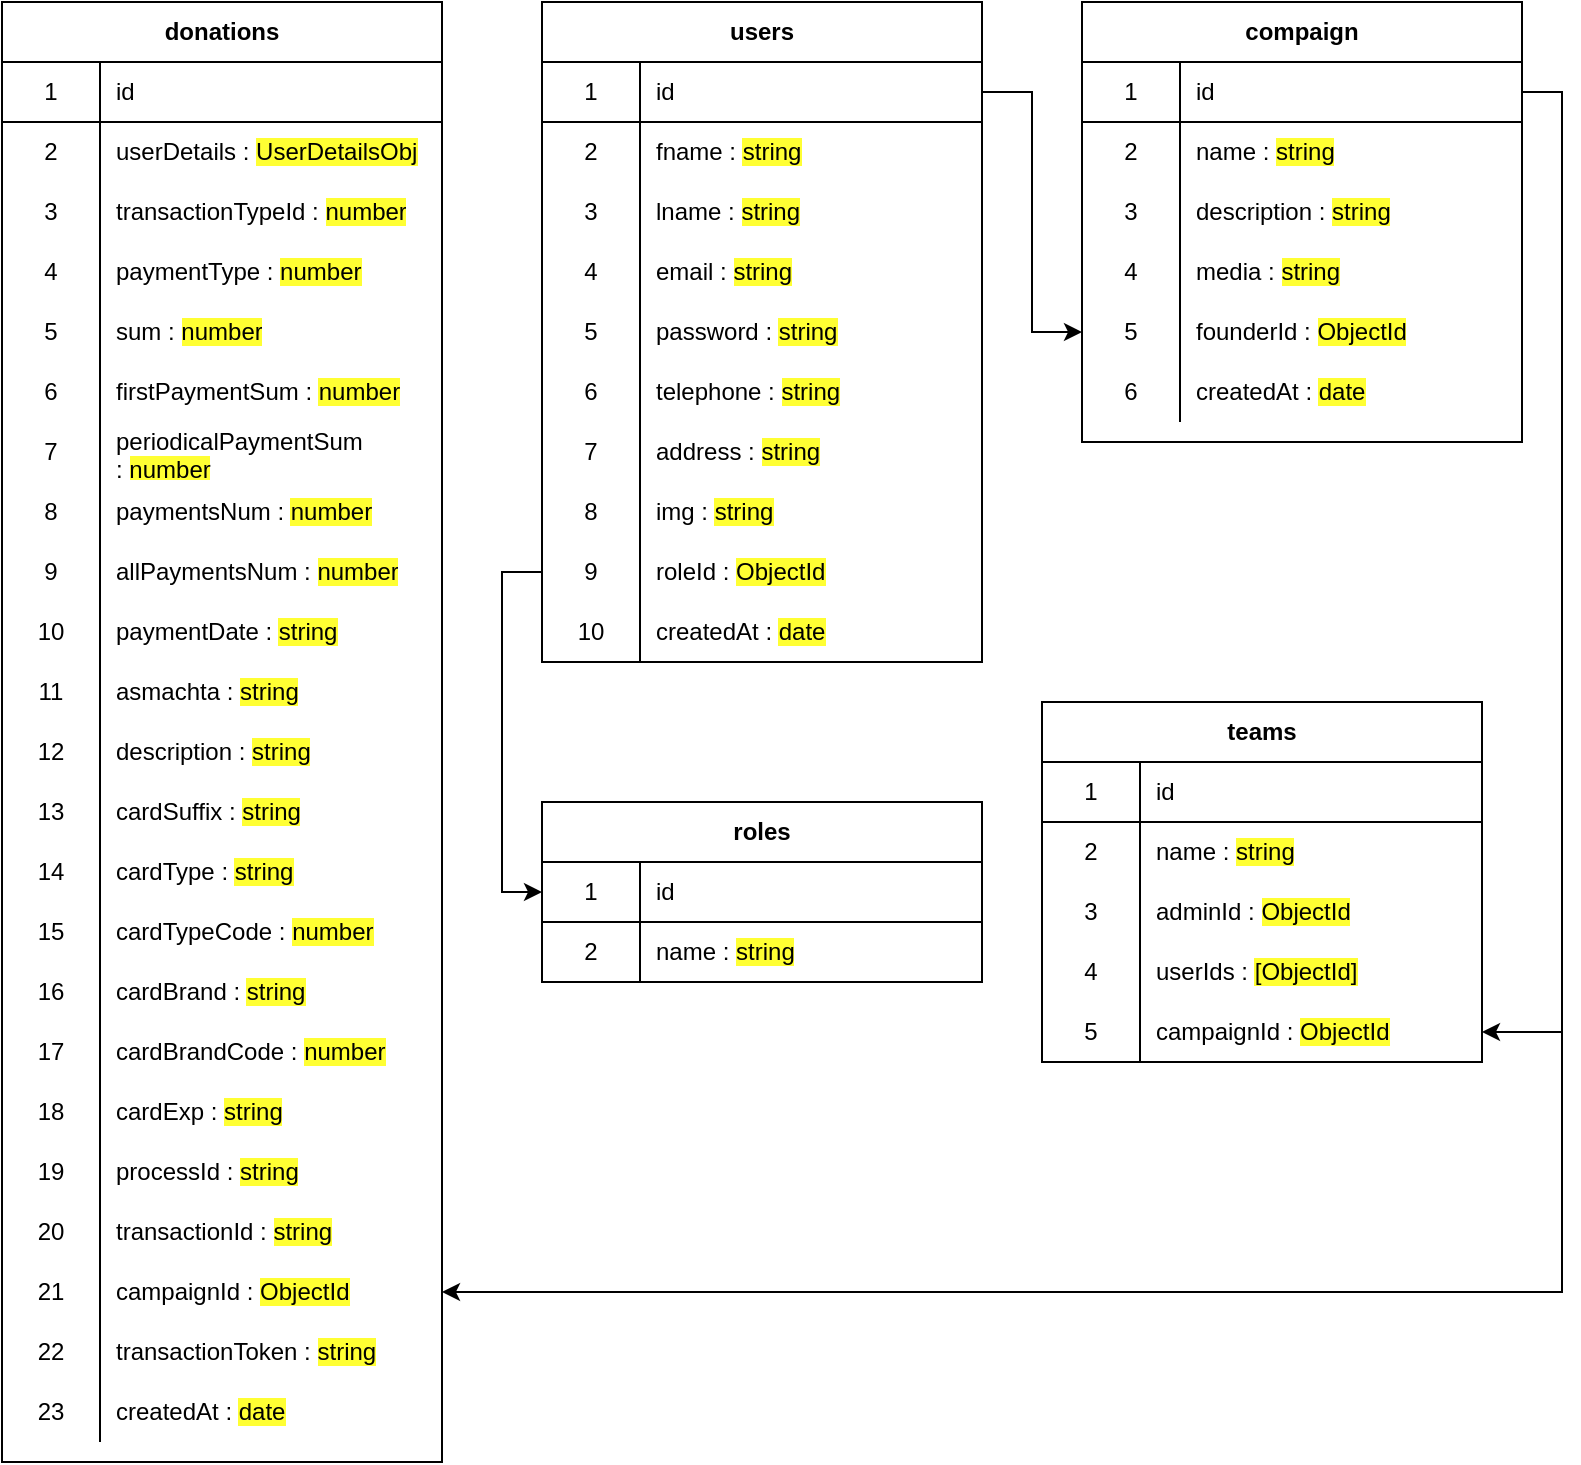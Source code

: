<mxfile version="14.7.6" type="device"><diagram id="QL_nmweHbxDmnlkFuBqL" name="Page-1"><mxGraphModel dx="782" dy="468" grid="1" gridSize="10" guides="0" tooltips="1" connect="1" arrows="1" fold="1" page="1" pageScale="1" pageWidth="827" pageHeight="1169" math="0" shadow="0"><root><mxCell id="0"/><mxCell id="1" parent="0"/><mxCell id="KNyloDW_3vTP0kDkvZvS-2" value="users" style="shape=table;html=1;whiteSpace=wrap;startSize=30;container=1;collapsible=0;childLayout=tableLayout;fixedRows=1;rowLines=0;fontStyle=1;align=center;" parent="1" vertex="1"><mxGeometry x="300" y="20" width="220" height="330" as="geometry"/></mxCell><mxCell id="KNyloDW_3vTP0kDkvZvS-3" value="" style="shape=partialRectangle;html=1;whiteSpace=wrap;collapsible=0;dropTarget=0;pointerEvents=0;fillColor=none;top=0;left=0;bottom=1;right=0;points=[[0,0.5],[1,0.5]];portConstraint=eastwest;" parent="KNyloDW_3vTP0kDkvZvS-2" vertex="1"><mxGeometry y="30" width="220" height="30" as="geometry"/></mxCell><mxCell id="KNyloDW_3vTP0kDkvZvS-4" value="1" style="shape=partialRectangle;html=1;whiteSpace=wrap;connectable=0;fillColor=none;top=0;left=0;bottom=0;right=0;overflow=hidden;" parent="KNyloDW_3vTP0kDkvZvS-3" vertex="1"><mxGeometry width="49" height="30" as="geometry"/></mxCell><mxCell id="KNyloDW_3vTP0kDkvZvS-5" value="id" style="shape=partialRectangle;html=1;whiteSpace=wrap;connectable=0;fillColor=none;top=0;left=0;bottom=0;right=0;align=left;spacingLeft=6;overflow=hidden;" parent="KNyloDW_3vTP0kDkvZvS-3" vertex="1"><mxGeometry x="49" width="171" height="30" as="geometry"/></mxCell><mxCell id="KNyloDW_3vTP0kDkvZvS-6" value="" style="shape=partialRectangle;html=1;whiteSpace=wrap;collapsible=0;dropTarget=0;pointerEvents=0;fillColor=none;top=0;left=0;bottom=0;right=0;points=[[0,0.5],[1,0.5]];portConstraint=eastwest;" parent="KNyloDW_3vTP0kDkvZvS-2" vertex="1"><mxGeometry y="60" width="220" height="30" as="geometry"/></mxCell><mxCell id="KNyloDW_3vTP0kDkvZvS-7" value="2" style="shape=partialRectangle;html=1;whiteSpace=wrap;connectable=0;fillColor=none;top=0;left=0;bottom=0;right=0;overflow=hidden;" parent="KNyloDW_3vTP0kDkvZvS-6" vertex="1"><mxGeometry width="49" height="30" as="geometry"/></mxCell><mxCell id="KNyloDW_3vTP0kDkvZvS-8" value="fname : &lt;span style=&quot;background-color: rgb(255 , 255 , 51)&quot;&gt;string&lt;/span&gt;" style="shape=partialRectangle;html=1;whiteSpace=wrap;connectable=0;fillColor=none;top=0;left=0;bottom=0;right=0;align=left;spacingLeft=6;overflow=hidden;" parent="KNyloDW_3vTP0kDkvZvS-6" vertex="1"><mxGeometry x="49" width="171" height="30" as="geometry"/></mxCell><mxCell id="KNyloDW_3vTP0kDkvZvS-9" value="" style="shape=partialRectangle;html=1;whiteSpace=wrap;collapsible=0;dropTarget=0;pointerEvents=0;fillColor=none;top=0;left=0;bottom=0;right=0;points=[[0,0.5],[1,0.5]];portConstraint=eastwest;" parent="KNyloDW_3vTP0kDkvZvS-2" vertex="1"><mxGeometry y="90" width="220" height="30" as="geometry"/></mxCell><mxCell id="KNyloDW_3vTP0kDkvZvS-10" value="3" style="shape=partialRectangle;html=1;whiteSpace=wrap;connectable=0;fillColor=none;top=0;left=0;bottom=0;right=0;overflow=hidden;" parent="KNyloDW_3vTP0kDkvZvS-9" vertex="1"><mxGeometry width="49" height="30" as="geometry"/></mxCell><mxCell id="KNyloDW_3vTP0kDkvZvS-11" value="lname :&amp;nbsp;&lt;span style=&quot;background-color: rgb(255 , 255 , 51)&quot;&gt;string&lt;/span&gt;" style="shape=partialRectangle;html=1;whiteSpace=wrap;connectable=0;fillColor=none;top=0;left=0;bottom=0;right=0;align=left;spacingLeft=6;overflow=hidden;" parent="KNyloDW_3vTP0kDkvZvS-9" vertex="1"><mxGeometry x="49" width="171" height="30" as="geometry"/></mxCell><mxCell id="KNyloDW_3vTP0kDkvZvS-13" style="shape=partialRectangle;html=1;whiteSpace=wrap;collapsible=0;dropTarget=0;pointerEvents=0;fillColor=none;top=0;left=0;bottom=0;right=0;points=[[0,0.5],[1,0.5]];portConstraint=eastwest;" parent="KNyloDW_3vTP0kDkvZvS-2" vertex="1"><mxGeometry y="120" width="220" height="30" as="geometry"/></mxCell><mxCell id="KNyloDW_3vTP0kDkvZvS-14" value="4" style="shape=partialRectangle;html=1;whiteSpace=wrap;connectable=0;fillColor=none;top=0;left=0;bottom=0;right=0;overflow=hidden;" parent="KNyloDW_3vTP0kDkvZvS-13" vertex="1"><mxGeometry width="49" height="30" as="geometry"/></mxCell><mxCell id="KNyloDW_3vTP0kDkvZvS-15" value="email :&amp;nbsp;&lt;span style=&quot;background-color: rgb(255 , 255 , 51)&quot;&gt;string&lt;/span&gt;" style="shape=partialRectangle;html=1;whiteSpace=wrap;connectable=0;fillColor=none;top=0;left=0;bottom=0;right=0;align=left;spacingLeft=6;overflow=hidden;" parent="KNyloDW_3vTP0kDkvZvS-13" vertex="1"><mxGeometry x="49" width="171" height="30" as="geometry"/></mxCell><mxCell id="KNyloDW_3vTP0kDkvZvS-16" style="shape=partialRectangle;html=1;whiteSpace=wrap;collapsible=0;dropTarget=0;pointerEvents=0;fillColor=none;top=0;left=0;bottom=0;right=0;points=[[0,0.5],[1,0.5]];portConstraint=eastwest;" parent="KNyloDW_3vTP0kDkvZvS-2" vertex="1"><mxGeometry y="150" width="220" height="30" as="geometry"/></mxCell><mxCell id="KNyloDW_3vTP0kDkvZvS-17" value="5" style="shape=partialRectangle;html=1;whiteSpace=wrap;connectable=0;fillColor=none;top=0;left=0;bottom=0;right=0;overflow=hidden;" parent="KNyloDW_3vTP0kDkvZvS-16" vertex="1"><mxGeometry width="49" height="30" as="geometry"/></mxCell><mxCell id="KNyloDW_3vTP0kDkvZvS-18" value="password :&amp;nbsp;&lt;span style=&quot;background-color: rgb(255 , 255 , 51)&quot;&gt;string&lt;/span&gt;" style="shape=partialRectangle;html=1;whiteSpace=wrap;connectable=0;fillColor=none;top=0;left=0;bottom=0;right=0;align=left;spacingLeft=6;overflow=hidden;" parent="KNyloDW_3vTP0kDkvZvS-16" vertex="1"><mxGeometry x="49" width="171" height="30" as="geometry"/></mxCell><mxCell id="KNyloDW_3vTP0kDkvZvS-19" style="shape=partialRectangle;html=1;whiteSpace=wrap;collapsible=0;dropTarget=0;pointerEvents=0;fillColor=none;top=0;left=0;bottom=0;right=0;points=[[0,0.5],[1,0.5]];portConstraint=eastwest;" parent="KNyloDW_3vTP0kDkvZvS-2" vertex="1"><mxGeometry y="180" width="220" height="30" as="geometry"/></mxCell><mxCell id="KNyloDW_3vTP0kDkvZvS-20" value="6" style="shape=partialRectangle;html=1;whiteSpace=wrap;connectable=0;fillColor=none;top=0;left=0;bottom=0;right=0;overflow=hidden;" parent="KNyloDW_3vTP0kDkvZvS-19" vertex="1"><mxGeometry width="49" height="30" as="geometry"/></mxCell><mxCell id="KNyloDW_3vTP0kDkvZvS-21" value="telephone :&amp;nbsp;&lt;span style=&quot;background-color: rgb(255 , 255 , 51)&quot;&gt;string&lt;/span&gt;" style="shape=partialRectangle;html=1;whiteSpace=wrap;connectable=0;fillColor=none;top=0;left=0;bottom=0;right=0;align=left;spacingLeft=6;overflow=hidden;" parent="KNyloDW_3vTP0kDkvZvS-19" vertex="1"><mxGeometry x="49" width="171" height="30" as="geometry"/></mxCell><mxCell id="KNyloDW_3vTP0kDkvZvS-22" style="shape=partialRectangle;html=1;whiteSpace=wrap;collapsible=0;dropTarget=0;pointerEvents=0;fillColor=none;top=0;left=0;bottom=0;right=0;points=[[0,0.5],[1,0.5]];portConstraint=eastwest;" parent="KNyloDW_3vTP0kDkvZvS-2" vertex="1"><mxGeometry y="210" width="220" height="30" as="geometry"/></mxCell><mxCell id="KNyloDW_3vTP0kDkvZvS-23" value="7" style="shape=partialRectangle;html=1;whiteSpace=wrap;connectable=0;fillColor=none;top=0;left=0;bottom=0;right=0;overflow=hidden;" parent="KNyloDW_3vTP0kDkvZvS-22" vertex="1"><mxGeometry width="49" height="30" as="geometry"/></mxCell><mxCell id="KNyloDW_3vTP0kDkvZvS-24" value="address :&amp;nbsp;&lt;span style=&quot;background-color: rgb(255 , 255 , 51)&quot;&gt;string&lt;/span&gt;" style="shape=partialRectangle;html=1;whiteSpace=wrap;connectable=0;fillColor=none;top=0;left=0;bottom=0;right=0;align=left;spacingLeft=6;overflow=hidden;" parent="KNyloDW_3vTP0kDkvZvS-22" vertex="1"><mxGeometry x="49" width="171" height="30" as="geometry"/></mxCell><mxCell id="KNyloDW_3vTP0kDkvZvS-25" style="shape=partialRectangle;html=1;whiteSpace=wrap;collapsible=0;dropTarget=0;pointerEvents=0;fillColor=none;top=0;left=0;bottom=0;right=0;points=[[0,0.5],[1,0.5]];portConstraint=eastwest;" parent="KNyloDW_3vTP0kDkvZvS-2" vertex="1"><mxGeometry y="240" width="220" height="30" as="geometry"/></mxCell><mxCell id="KNyloDW_3vTP0kDkvZvS-26" value="8" style="shape=partialRectangle;html=1;whiteSpace=wrap;connectable=0;fillColor=none;top=0;left=0;bottom=0;right=0;overflow=hidden;" parent="KNyloDW_3vTP0kDkvZvS-25" vertex="1"><mxGeometry width="49" height="30" as="geometry"/></mxCell><mxCell id="KNyloDW_3vTP0kDkvZvS-27" value="img :&amp;nbsp;&lt;span style=&quot;background-color: rgb(255 , 255 , 51)&quot;&gt;string&lt;/span&gt;" style="shape=partialRectangle;html=1;whiteSpace=wrap;connectable=0;fillColor=none;top=0;left=0;bottom=0;right=0;align=left;spacingLeft=6;overflow=hidden;" parent="KNyloDW_3vTP0kDkvZvS-25" vertex="1"><mxGeometry x="49" width="171" height="30" as="geometry"/></mxCell><mxCell id="KNyloDW_3vTP0kDkvZvS-28" style="shape=partialRectangle;html=1;whiteSpace=wrap;collapsible=0;dropTarget=0;pointerEvents=0;fillColor=none;top=0;left=0;bottom=0;right=0;points=[[0,0.5],[1,0.5]];portConstraint=eastwest;" parent="KNyloDW_3vTP0kDkvZvS-2" vertex="1"><mxGeometry y="270" width="220" height="30" as="geometry"/></mxCell><mxCell id="KNyloDW_3vTP0kDkvZvS-29" value="9" style="shape=partialRectangle;html=1;whiteSpace=wrap;connectable=0;fillColor=none;top=0;left=0;bottom=0;right=0;overflow=hidden;" parent="KNyloDW_3vTP0kDkvZvS-28" vertex="1"><mxGeometry width="49" height="30" as="geometry"/></mxCell><mxCell id="KNyloDW_3vTP0kDkvZvS-30" value="roleId : &lt;span style=&quot;background-color: rgb(255 , 255 , 51)&quot;&gt;ObjectId&lt;/span&gt;" style="shape=partialRectangle;html=1;whiteSpace=wrap;connectable=0;fillColor=none;top=0;left=0;bottom=0;right=0;align=left;spacingLeft=6;overflow=hidden;" parent="KNyloDW_3vTP0kDkvZvS-28" vertex="1"><mxGeometry x="49" width="171" height="30" as="geometry"/></mxCell><mxCell id="KNyloDW_3vTP0kDkvZvS-59" style="shape=partialRectangle;html=1;whiteSpace=wrap;collapsible=0;dropTarget=0;pointerEvents=0;fillColor=none;top=0;left=0;bottom=0;right=0;points=[[0,0.5],[1,0.5]];portConstraint=eastwest;" parent="KNyloDW_3vTP0kDkvZvS-2" vertex="1"><mxGeometry y="300" width="220" height="30" as="geometry"/></mxCell><mxCell id="KNyloDW_3vTP0kDkvZvS-60" value="10" style="shape=partialRectangle;html=1;whiteSpace=wrap;connectable=0;fillColor=none;top=0;left=0;bottom=0;right=0;overflow=hidden;" parent="KNyloDW_3vTP0kDkvZvS-59" vertex="1"><mxGeometry width="49" height="30" as="geometry"/></mxCell><mxCell id="KNyloDW_3vTP0kDkvZvS-61" value="createdAt : &lt;span style=&quot;background-color: rgb(255 , 255 , 51)&quot;&gt;date&lt;/span&gt;" style="shape=partialRectangle;html=1;whiteSpace=wrap;connectable=0;fillColor=none;top=0;left=0;bottom=0;right=0;align=left;spacingLeft=6;overflow=hidden;" parent="KNyloDW_3vTP0kDkvZvS-59" vertex="1"><mxGeometry x="49" width="171" height="30" as="geometry"/></mxCell><mxCell id="KNyloDW_3vTP0kDkvZvS-31" value="compaign" style="shape=table;html=1;whiteSpace=wrap;startSize=30;container=1;collapsible=0;childLayout=tableLayout;fixedRows=1;rowLines=0;fontStyle=1;align=center;" parent="1" vertex="1"><mxGeometry x="570" y="20" width="220" height="220" as="geometry"/></mxCell><mxCell id="KNyloDW_3vTP0kDkvZvS-32" value="" style="shape=partialRectangle;html=1;whiteSpace=wrap;collapsible=0;dropTarget=0;pointerEvents=0;fillColor=none;top=0;left=0;bottom=1;right=0;points=[[0,0.5],[1,0.5]];portConstraint=eastwest;" parent="KNyloDW_3vTP0kDkvZvS-31" vertex="1"><mxGeometry y="30" width="220" height="30" as="geometry"/></mxCell><mxCell id="KNyloDW_3vTP0kDkvZvS-33" value="1" style="shape=partialRectangle;html=1;whiteSpace=wrap;connectable=0;fillColor=none;top=0;left=0;bottom=0;right=0;overflow=hidden;" parent="KNyloDW_3vTP0kDkvZvS-32" vertex="1"><mxGeometry width="49" height="30" as="geometry"/></mxCell><mxCell id="KNyloDW_3vTP0kDkvZvS-34" value="id" style="shape=partialRectangle;html=1;whiteSpace=wrap;connectable=0;fillColor=none;top=0;left=0;bottom=0;right=0;align=left;spacingLeft=6;overflow=hidden;" parent="KNyloDW_3vTP0kDkvZvS-32" vertex="1"><mxGeometry x="49" width="171" height="30" as="geometry"/></mxCell><mxCell id="KNyloDW_3vTP0kDkvZvS-35" value="" style="shape=partialRectangle;html=1;whiteSpace=wrap;collapsible=0;dropTarget=0;pointerEvents=0;fillColor=none;top=0;left=0;bottom=0;right=0;points=[[0,0.5],[1,0.5]];portConstraint=eastwest;" parent="KNyloDW_3vTP0kDkvZvS-31" vertex="1"><mxGeometry y="60" width="220" height="30" as="geometry"/></mxCell><mxCell id="KNyloDW_3vTP0kDkvZvS-36" value="2" style="shape=partialRectangle;html=1;whiteSpace=wrap;connectable=0;fillColor=none;top=0;left=0;bottom=0;right=0;overflow=hidden;" parent="KNyloDW_3vTP0kDkvZvS-35" vertex="1"><mxGeometry width="49" height="30" as="geometry"/></mxCell><mxCell id="KNyloDW_3vTP0kDkvZvS-37" value="name :&amp;nbsp;&lt;span style=&quot;background-color: rgb(255 , 255 , 51)&quot;&gt;string&lt;/span&gt;" style="shape=partialRectangle;html=1;whiteSpace=wrap;connectable=0;fillColor=none;top=0;left=0;bottom=0;right=0;align=left;spacingLeft=6;overflow=hidden;" parent="KNyloDW_3vTP0kDkvZvS-35" vertex="1"><mxGeometry x="49" width="171" height="30" as="geometry"/></mxCell><mxCell id="KNyloDW_3vTP0kDkvZvS-38" value="" style="shape=partialRectangle;html=1;whiteSpace=wrap;collapsible=0;dropTarget=0;pointerEvents=0;fillColor=none;top=0;left=0;bottom=0;right=0;points=[[0,0.5],[1,0.5]];portConstraint=eastwest;" parent="KNyloDW_3vTP0kDkvZvS-31" vertex="1"><mxGeometry y="90" width="220" height="30" as="geometry"/></mxCell><mxCell id="KNyloDW_3vTP0kDkvZvS-39" value="3" style="shape=partialRectangle;html=1;whiteSpace=wrap;connectable=0;fillColor=none;top=0;left=0;bottom=0;right=0;overflow=hidden;" parent="KNyloDW_3vTP0kDkvZvS-38" vertex="1"><mxGeometry width="49" height="30" as="geometry"/></mxCell><mxCell id="KNyloDW_3vTP0kDkvZvS-40" value="description :&amp;nbsp;&lt;span style=&quot;background-color: rgb(255 , 255 , 51)&quot;&gt;string&lt;/span&gt;" style="shape=partialRectangle;html=1;whiteSpace=wrap;connectable=0;fillColor=none;top=0;left=0;bottom=0;right=0;align=left;spacingLeft=6;overflow=hidden;" parent="KNyloDW_3vTP0kDkvZvS-38" vertex="1"><mxGeometry x="49" width="171" height="30" as="geometry"/></mxCell><mxCell id="KNyloDW_3vTP0kDkvZvS-41" style="shape=partialRectangle;html=1;whiteSpace=wrap;collapsible=0;dropTarget=0;pointerEvents=0;fillColor=none;top=0;left=0;bottom=0;right=0;points=[[0,0.5],[1,0.5]];portConstraint=eastwest;" parent="KNyloDW_3vTP0kDkvZvS-31" vertex="1"><mxGeometry y="120" width="220" height="30" as="geometry"/></mxCell><mxCell id="KNyloDW_3vTP0kDkvZvS-42" value="4" style="shape=partialRectangle;html=1;whiteSpace=wrap;connectable=0;fillColor=none;top=0;left=0;bottom=0;right=0;overflow=hidden;" parent="KNyloDW_3vTP0kDkvZvS-41" vertex="1"><mxGeometry width="49" height="30" as="geometry"/></mxCell><mxCell id="KNyloDW_3vTP0kDkvZvS-43" value="media :&amp;nbsp;&lt;span style=&quot;background-color: rgb(255 , 255 , 51)&quot;&gt;string&lt;/span&gt;" style="shape=partialRectangle;html=1;whiteSpace=wrap;connectable=0;fillColor=none;top=0;left=0;bottom=0;right=0;align=left;spacingLeft=6;overflow=hidden;" parent="KNyloDW_3vTP0kDkvZvS-41" vertex="1"><mxGeometry x="49" width="171" height="30" as="geometry"/></mxCell><mxCell id="KNyloDW_3vTP0kDkvZvS-62" style="shape=partialRectangle;html=1;whiteSpace=wrap;collapsible=0;dropTarget=0;pointerEvents=0;fillColor=none;top=0;left=0;bottom=0;right=0;points=[[0,0.5],[1,0.5]];portConstraint=eastwest;" parent="KNyloDW_3vTP0kDkvZvS-31" vertex="1"><mxGeometry y="150" width="220" height="30" as="geometry"/></mxCell><mxCell id="KNyloDW_3vTP0kDkvZvS-63" value="5" style="shape=partialRectangle;html=1;whiteSpace=wrap;connectable=0;fillColor=none;top=0;left=0;bottom=0;right=0;overflow=hidden;" parent="KNyloDW_3vTP0kDkvZvS-62" vertex="1"><mxGeometry width="49" height="30" as="geometry"/></mxCell><mxCell id="KNyloDW_3vTP0kDkvZvS-64" value="founderId : &lt;span style=&quot;background-color: rgb(255 , 255 , 51)&quot;&gt;ObjectId&lt;/span&gt;" style="shape=partialRectangle;html=1;whiteSpace=wrap;connectable=0;fillColor=none;top=0;left=0;bottom=0;right=0;align=left;spacingLeft=6;overflow=hidden;" parent="KNyloDW_3vTP0kDkvZvS-62" vertex="1"><mxGeometry x="49" width="171" height="30" as="geometry"/></mxCell><mxCell id="KNyloDW_3vTP0kDkvZvS-82" style="shape=partialRectangle;html=1;whiteSpace=wrap;collapsible=0;dropTarget=0;pointerEvents=0;fillColor=none;top=0;left=0;bottom=0;right=0;points=[[0,0.5],[1,0.5]];portConstraint=eastwest;" parent="KNyloDW_3vTP0kDkvZvS-31" vertex="1"><mxGeometry y="180" width="220" height="30" as="geometry"/></mxCell><mxCell id="KNyloDW_3vTP0kDkvZvS-83" value="6" style="shape=partialRectangle;html=1;whiteSpace=wrap;connectable=0;fillColor=none;top=0;left=0;bottom=0;right=0;overflow=hidden;" parent="KNyloDW_3vTP0kDkvZvS-82" vertex="1"><mxGeometry width="49" height="30" as="geometry"/></mxCell><mxCell id="KNyloDW_3vTP0kDkvZvS-84" value="createdAt : &lt;span style=&quot;background-color: rgb(255 , 255 , 51)&quot;&gt;date&lt;/span&gt;" style="shape=partialRectangle;html=1;whiteSpace=wrap;connectable=0;fillColor=none;top=0;left=0;bottom=0;right=0;align=left;spacingLeft=6;overflow=hidden;" parent="KNyloDW_3vTP0kDkvZvS-82" vertex="1"><mxGeometry x="49" width="171" height="30" as="geometry"/></mxCell><mxCell id="KNyloDW_3vTP0kDkvZvS-66" value="donations" style="shape=table;html=1;whiteSpace=wrap;startSize=30;container=1;collapsible=0;childLayout=tableLayout;fixedRows=1;rowLines=0;fontStyle=1;align=center;" parent="1" vertex="1"><mxGeometry x="30" y="20" width="220" height="730" as="geometry"/></mxCell><mxCell id="KNyloDW_3vTP0kDkvZvS-67" value="" style="shape=partialRectangle;html=1;whiteSpace=wrap;collapsible=0;dropTarget=0;pointerEvents=0;fillColor=none;top=0;left=0;bottom=1;right=0;points=[[0,0.5],[1,0.5]];portConstraint=eastwest;" parent="KNyloDW_3vTP0kDkvZvS-66" vertex="1"><mxGeometry y="30" width="220" height="30" as="geometry"/></mxCell><mxCell id="KNyloDW_3vTP0kDkvZvS-68" value="1" style="shape=partialRectangle;html=1;whiteSpace=wrap;connectable=0;fillColor=none;top=0;left=0;bottom=0;right=0;overflow=hidden;" parent="KNyloDW_3vTP0kDkvZvS-67" vertex="1"><mxGeometry width="49" height="30" as="geometry"/></mxCell><mxCell id="KNyloDW_3vTP0kDkvZvS-69" value="id" style="shape=partialRectangle;html=1;whiteSpace=wrap;connectable=0;fillColor=none;top=0;left=0;bottom=0;right=0;align=left;spacingLeft=6;overflow=hidden;" parent="KNyloDW_3vTP0kDkvZvS-67" vertex="1"><mxGeometry x="49" width="171" height="30" as="geometry"/></mxCell><mxCell id="KNyloDW_3vTP0kDkvZvS-70" value="" style="shape=partialRectangle;html=1;whiteSpace=wrap;collapsible=0;dropTarget=0;pointerEvents=0;fillColor=none;top=0;left=0;bottom=0;right=0;points=[[0,0.5],[1,0.5]];portConstraint=eastwest;" parent="KNyloDW_3vTP0kDkvZvS-66" vertex="1"><mxGeometry y="60" width="220" height="30" as="geometry"/></mxCell><mxCell id="KNyloDW_3vTP0kDkvZvS-71" value="2" style="shape=partialRectangle;html=1;whiteSpace=wrap;connectable=0;fillColor=none;top=0;left=0;bottom=0;right=0;overflow=hidden;" parent="KNyloDW_3vTP0kDkvZvS-70" vertex="1"><mxGeometry width="49" height="30" as="geometry"/></mxCell><mxCell id="KNyloDW_3vTP0kDkvZvS-72" value="userDetails : &lt;span style=&quot;background-color: rgb(255 , 255 , 51)&quot;&gt;UserDetailsObj&lt;/span&gt;" style="shape=partialRectangle;html=1;whiteSpace=wrap;connectable=0;fillColor=none;top=0;left=0;bottom=0;right=0;align=left;spacingLeft=6;overflow=hidden;" parent="KNyloDW_3vTP0kDkvZvS-70" vertex="1"><mxGeometry x="49" width="171" height="30" as="geometry"/></mxCell><mxCell id="KNyloDW_3vTP0kDkvZvS-76" style="shape=partialRectangle;html=1;whiteSpace=wrap;collapsible=0;dropTarget=0;pointerEvents=0;fillColor=none;top=0;left=0;bottom=0;right=0;points=[[0,0.5],[1,0.5]];portConstraint=eastwest;" parent="KNyloDW_3vTP0kDkvZvS-66" vertex="1"><mxGeometry y="90" width="220" height="30" as="geometry"/></mxCell><mxCell id="KNyloDW_3vTP0kDkvZvS-77" value="3" style="shape=partialRectangle;html=1;whiteSpace=wrap;connectable=0;fillColor=none;top=0;left=0;bottom=0;right=0;overflow=hidden;" parent="KNyloDW_3vTP0kDkvZvS-76" vertex="1"><mxGeometry width="49" height="30" as="geometry"/></mxCell><mxCell id="KNyloDW_3vTP0kDkvZvS-78" value="transactionTypeId : &lt;span style=&quot;background-color: rgb(255 , 255 , 51)&quot;&gt;number&lt;/span&gt;" style="shape=partialRectangle;html=1;whiteSpace=wrap;connectable=0;fillColor=none;top=0;left=0;bottom=0;right=0;align=left;spacingLeft=6;overflow=hidden;" parent="KNyloDW_3vTP0kDkvZvS-76" vertex="1"><mxGeometry x="49" width="171" height="30" as="geometry"/></mxCell><mxCell id="KNyloDW_3vTP0kDkvZvS-79" style="shape=partialRectangle;html=1;whiteSpace=wrap;collapsible=0;dropTarget=0;pointerEvents=0;fillColor=none;top=0;left=0;bottom=0;right=0;points=[[0,0.5],[1,0.5]];portConstraint=eastwest;" parent="KNyloDW_3vTP0kDkvZvS-66" vertex="1"><mxGeometry y="120" width="220" height="30" as="geometry"/></mxCell><mxCell id="KNyloDW_3vTP0kDkvZvS-80" value="4" style="shape=partialRectangle;html=1;whiteSpace=wrap;connectable=0;fillColor=none;top=0;left=0;bottom=0;right=0;overflow=hidden;" parent="KNyloDW_3vTP0kDkvZvS-79" vertex="1"><mxGeometry width="49" height="30" as="geometry"/></mxCell><mxCell id="KNyloDW_3vTP0kDkvZvS-81" value="paymentType : &lt;span style=&quot;background-color: rgb(255 , 255 , 51)&quot;&gt;number&lt;/span&gt;" style="shape=partialRectangle;html=1;whiteSpace=wrap;connectable=0;fillColor=none;top=0;left=0;bottom=0;right=0;align=left;spacingLeft=6;overflow=hidden;" parent="KNyloDW_3vTP0kDkvZvS-79" vertex="1"><mxGeometry x="49" width="171" height="30" as="geometry"/></mxCell><mxCell id="KNyloDW_3vTP0kDkvZvS-85" style="shape=partialRectangle;html=1;whiteSpace=wrap;collapsible=0;dropTarget=0;pointerEvents=0;fillColor=none;top=0;left=0;bottom=0;right=0;points=[[0,0.5],[1,0.5]];portConstraint=eastwest;" parent="KNyloDW_3vTP0kDkvZvS-66" vertex="1"><mxGeometry y="150" width="220" height="30" as="geometry"/></mxCell><mxCell id="KNyloDW_3vTP0kDkvZvS-86" value="5" style="shape=partialRectangle;html=1;whiteSpace=wrap;connectable=0;fillColor=none;top=0;left=0;bottom=0;right=0;overflow=hidden;" parent="KNyloDW_3vTP0kDkvZvS-85" vertex="1"><mxGeometry width="49" height="30" as="geometry"/></mxCell><mxCell id="KNyloDW_3vTP0kDkvZvS-87" value="sum : &lt;span style=&quot;background-color: rgb(255 , 255 , 51)&quot;&gt;number&lt;/span&gt;" style="shape=partialRectangle;html=1;whiteSpace=wrap;connectable=0;fillColor=none;top=0;left=0;bottom=0;right=0;align=left;spacingLeft=6;overflow=hidden;" parent="KNyloDW_3vTP0kDkvZvS-85" vertex="1"><mxGeometry x="49" width="171" height="30" as="geometry"/></mxCell><mxCell id="KNyloDW_3vTP0kDkvZvS-88" style="shape=partialRectangle;html=1;whiteSpace=wrap;collapsible=0;dropTarget=0;pointerEvents=0;fillColor=none;top=0;left=0;bottom=0;right=0;points=[[0,0.5],[1,0.5]];portConstraint=eastwest;" parent="KNyloDW_3vTP0kDkvZvS-66" vertex="1"><mxGeometry y="180" width="220" height="30" as="geometry"/></mxCell><mxCell id="KNyloDW_3vTP0kDkvZvS-89" value="6" style="shape=partialRectangle;html=1;whiteSpace=wrap;connectable=0;fillColor=none;top=0;left=0;bottom=0;right=0;overflow=hidden;" parent="KNyloDW_3vTP0kDkvZvS-88" vertex="1"><mxGeometry width="49" height="30" as="geometry"/></mxCell><mxCell id="KNyloDW_3vTP0kDkvZvS-90" value="firstPaymentSum : &lt;span style=&quot;background-color: rgb(255 , 255 , 51)&quot;&gt;number&lt;/span&gt;" style="shape=partialRectangle;html=1;whiteSpace=wrap;connectable=0;fillColor=none;top=0;left=0;bottom=0;right=0;align=left;spacingLeft=6;overflow=hidden;" parent="KNyloDW_3vTP0kDkvZvS-88" vertex="1"><mxGeometry x="49" width="171" height="30" as="geometry"/></mxCell><mxCell id="KNyloDW_3vTP0kDkvZvS-91" style="shape=partialRectangle;html=1;whiteSpace=wrap;collapsible=0;dropTarget=0;pointerEvents=0;fillColor=none;top=0;left=0;bottom=0;right=0;points=[[0,0.5],[1,0.5]];portConstraint=eastwest;" parent="KNyloDW_3vTP0kDkvZvS-66" vertex="1"><mxGeometry y="210" width="220" height="30" as="geometry"/></mxCell><mxCell id="KNyloDW_3vTP0kDkvZvS-92" value="7" style="shape=partialRectangle;html=1;whiteSpace=wrap;connectable=0;fillColor=none;top=0;left=0;bottom=0;right=0;overflow=hidden;" parent="KNyloDW_3vTP0kDkvZvS-91" vertex="1"><mxGeometry width="49" height="30" as="geometry"/></mxCell><mxCell id="KNyloDW_3vTP0kDkvZvS-93" value="periodicalPaymentSum :&amp;nbsp;&lt;span style=&quot;background-color: rgb(255 , 255 , 51)&quot;&gt;number&lt;/span&gt;" style="shape=partialRectangle;html=1;whiteSpace=wrap;connectable=0;fillColor=none;top=0;left=0;bottom=0;right=0;align=left;spacingLeft=6;overflow=hidden;" parent="KNyloDW_3vTP0kDkvZvS-91" vertex="1"><mxGeometry x="49" width="171" height="30" as="geometry"/></mxCell><mxCell id="KNyloDW_3vTP0kDkvZvS-94" style="shape=partialRectangle;html=1;whiteSpace=wrap;collapsible=0;dropTarget=0;pointerEvents=0;fillColor=none;top=0;left=0;bottom=0;right=0;points=[[0,0.5],[1,0.5]];portConstraint=eastwest;" parent="KNyloDW_3vTP0kDkvZvS-66" vertex="1"><mxGeometry y="240" width="220" height="30" as="geometry"/></mxCell><mxCell id="KNyloDW_3vTP0kDkvZvS-95" value="8" style="shape=partialRectangle;html=1;whiteSpace=wrap;connectable=0;fillColor=none;top=0;left=0;bottom=0;right=0;overflow=hidden;" parent="KNyloDW_3vTP0kDkvZvS-94" vertex="1"><mxGeometry width="49" height="30" as="geometry"/></mxCell><mxCell id="KNyloDW_3vTP0kDkvZvS-96" value="paymentsNum :&amp;nbsp;&lt;span style=&quot;background-color: rgb(255 , 255 , 51)&quot;&gt;number&lt;/span&gt;" style="shape=partialRectangle;html=1;whiteSpace=wrap;connectable=0;fillColor=none;top=0;left=0;bottom=0;right=0;align=left;spacingLeft=6;overflow=hidden;" parent="KNyloDW_3vTP0kDkvZvS-94" vertex="1"><mxGeometry x="49" width="171" height="30" as="geometry"/></mxCell><mxCell id="KNyloDW_3vTP0kDkvZvS-97" style="shape=partialRectangle;html=1;whiteSpace=wrap;collapsible=0;dropTarget=0;pointerEvents=0;fillColor=none;top=0;left=0;bottom=0;right=0;points=[[0,0.5],[1,0.5]];portConstraint=eastwest;" parent="KNyloDW_3vTP0kDkvZvS-66" vertex="1"><mxGeometry y="270" width="220" height="30" as="geometry"/></mxCell><mxCell id="KNyloDW_3vTP0kDkvZvS-98" value="9" style="shape=partialRectangle;html=1;whiteSpace=wrap;connectable=0;fillColor=none;top=0;left=0;bottom=0;right=0;overflow=hidden;" parent="KNyloDW_3vTP0kDkvZvS-97" vertex="1"><mxGeometry width="49" height="30" as="geometry"/></mxCell><mxCell id="KNyloDW_3vTP0kDkvZvS-99" value="allPaymentsNum :&amp;nbsp;&lt;span style=&quot;background-color: rgb(255 , 255 , 51)&quot;&gt;number&lt;/span&gt;" style="shape=partialRectangle;html=1;whiteSpace=wrap;connectable=0;fillColor=none;top=0;left=0;bottom=0;right=0;align=left;spacingLeft=6;overflow=hidden;" parent="KNyloDW_3vTP0kDkvZvS-97" vertex="1"><mxGeometry x="49" width="171" height="30" as="geometry"/></mxCell><mxCell id="KNyloDW_3vTP0kDkvZvS-100" style="shape=partialRectangle;html=1;whiteSpace=wrap;collapsible=0;dropTarget=0;pointerEvents=0;fillColor=none;top=0;left=0;bottom=0;right=0;points=[[0,0.5],[1,0.5]];portConstraint=eastwest;" parent="KNyloDW_3vTP0kDkvZvS-66" vertex="1"><mxGeometry y="300" width="220" height="30" as="geometry"/></mxCell><mxCell id="KNyloDW_3vTP0kDkvZvS-101" value="10" style="shape=partialRectangle;html=1;whiteSpace=wrap;connectable=0;fillColor=none;top=0;left=0;bottom=0;right=0;overflow=hidden;" parent="KNyloDW_3vTP0kDkvZvS-100" vertex="1"><mxGeometry width="49" height="30" as="geometry"/></mxCell><mxCell id="KNyloDW_3vTP0kDkvZvS-102" value="paymentDate : &lt;span style=&quot;background-color: rgb(255 , 255 , 51)&quot;&gt;string&lt;/span&gt;" style="shape=partialRectangle;html=1;whiteSpace=wrap;connectable=0;fillColor=none;top=0;left=0;bottom=0;right=0;align=left;spacingLeft=6;overflow=hidden;" parent="KNyloDW_3vTP0kDkvZvS-100" vertex="1"><mxGeometry x="49" width="171" height="30" as="geometry"/></mxCell><mxCell id="KNyloDW_3vTP0kDkvZvS-103" style="shape=partialRectangle;html=1;whiteSpace=wrap;collapsible=0;dropTarget=0;pointerEvents=0;fillColor=none;top=0;left=0;bottom=0;right=0;points=[[0,0.5],[1,0.5]];portConstraint=eastwest;" parent="KNyloDW_3vTP0kDkvZvS-66" vertex="1"><mxGeometry y="330" width="220" height="30" as="geometry"/></mxCell><mxCell id="KNyloDW_3vTP0kDkvZvS-104" value="11" style="shape=partialRectangle;html=1;whiteSpace=wrap;connectable=0;fillColor=none;top=0;left=0;bottom=0;right=0;overflow=hidden;" parent="KNyloDW_3vTP0kDkvZvS-103" vertex="1"><mxGeometry width="49" height="30" as="geometry"/></mxCell><mxCell id="KNyloDW_3vTP0kDkvZvS-105" value="asmachta :&amp;nbsp;&lt;span style=&quot;background-color: rgb(255 , 255 , 51)&quot;&gt;string&lt;/span&gt;" style="shape=partialRectangle;html=1;whiteSpace=wrap;connectable=0;fillColor=none;top=0;left=0;bottom=0;right=0;align=left;spacingLeft=6;overflow=hidden;" parent="KNyloDW_3vTP0kDkvZvS-103" vertex="1"><mxGeometry x="49" width="171" height="30" as="geometry"/></mxCell><mxCell id="KNyloDW_3vTP0kDkvZvS-106" style="shape=partialRectangle;html=1;whiteSpace=wrap;collapsible=0;dropTarget=0;pointerEvents=0;fillColor=none;top=0;left=0;bottom=0;right=0;points=[[0,0.5],[1,0.5]];portConstraint=eastwest;" parent="KNyloDW_3vTP0kDkvZvS-66" vertex="1"><mxGeometry y="360" width="220" height="30" as="geometry"/></mxCell><mxCell id="KNyloDW_3vTP0kDkvZvS-107" value="12" style="shape=partialRectangle;html=1;whiteSpace=wrap;connectable=0;fillColor=none;top=0;left=0;bottom=0;right=0;overflow=hidden;" parent="KNyloDW_3vTP0kDkvZvS-106" vertex="1"><mxGeometry width="49" height="30" as="geometry"/></mxCell><mxCell id="KNyloDW_3vTP0kDkvZvS-108" value="description :&amp;nbsp;&lt;span style=&quot;background-color: rgb(255 , 255 , 51)&quot;&gt;string&lt;/span&gt;" style="shape=partialRectangle;html=1;whiteSpace=wrap;connectable=0;fillColor=none;top=0;left=0;bottom=0;right=0;align=left;spacingLeft=6;overflow=hidden;" parent="KNyloDW_3vTP0kDkvZvS-106" vertex="1"><mxGeometry x="49" width="171" height="30" as="geometry"/></mxCell><mxCell id="KNyloDW_3vTP0kDkvZvS-109" style="shape=partialRectangle;html=1;whiteSpace=wrap;collapsible=0;dropTarget=0;pointerEvents=0;fillColor=none;top=0;left=0;bottom=0;right=0;points=[[0,0.5],[1,0.5]];portConstraint=eastwest;" parent="KNyloDW_3vTP0kDkvZvS-66" vertex="1"><mxGeometry y="390" width="220" height="30" as="geometry"/></mxCell><mxCell id="KNyloDW_3vTP0kDkvZvS-110" value="13" style="shape=partialRectangle;html=1;whiteSpace=wrap;connectable=0;fillColor=none;top=0;left=0;bottom=0;right=0;overflow=hidden;" parent="KNyloDW_3vTP0kDkvZvS-109" vertex="1"><mxGeometry width="49" height="30" as="geometry"/></mxCell><mxCell id="KNyloDW_3vTP0kDkvZvS-111" value="cardSuffix :&amp;nbsp;&lt;span style=&quot;background-color: rgb(255 , 255 , 51)&quot;&gt;string&lt;/span&gt;" style="shape=partialRectangle;html=1;whiteSpace=wrap;connectable=0;fillColor=none;top=0;left=0;bottom=0;right=0;align=left;spacingLeft=6;overflow=hidden;" parent="KNyloDW_3vTP0kDkvZvS-109" vertex="1"><mxGeometry x="49" width="171" height="30" as="geometry"/></mxCell><mxCell id="KNyloDW_3vTP0kDkvZvS-112" style="shape=partialRectangle;html=1;whiteSpace=wrap;collapsible=0;dropTarget=0;pointerEvents=0;fillColor=none;top=0;left=0;bottom=0;right=0;points=[[0,0.5],[1,0.5]];portConstraint=eastwest;" parent="KNyloDW_3vTP0kDkvZvS-66" vertex="1"><mxGeometry y="420" width="220" height="30" as="geometry"/></mxCell><mxCell id="KNyloDW_3vTP0kDkvZvS-113" value="14" style="shape=partialRectangle;html=1;whiteSpace=wrap;connectable=0;fillColor=none;top=0;left=0;bottom=0;right=0;overflow=hidden;" parent="KNyloDW_3vTP0kDkvZvS-112" vertex="1"><mxGeometry width="49" height="30" as="geometry"/></mxCell><mxCell id="KNyloDW_3vTP0kDkvZvS-114" value="cardType :&amp;nbsp;&lt;span style=&quot;background-color: rgb(255 , 255 , 51)&quot;&gt;string&lt;/span&gt;" style="shape=partialRectangle;html=1;whiteSpace=wrap;connectable=0;fillColor=none;top=0;left=0;bottom=0;right=0;align=left;spacingLeft=6;overflow=hidden;" parent="KNyloDW_3vTP0kDkvZvS-112" vertex="1"><mxGeometry x="49" width="171" height="30" as="geometry"/></mxCell><mxCell id="KNyloDW_3vTP0kDkvZvS-115" style="shape=partialRectangle;html=1;whiteSpace=wrap;collapsible=0;dropTarget=0;pointerEvents=0;fillColor=none;top=0;left=0;bottom=0;right=0;points=[[0,0.5],[1,0.5]];portConstraint=eastwest;" parent="KNyloDW_3vTP0kDkvZvS-66" vertex="1"><mxGeometry y="450" width="220" height="30" as="geometry"/></mxCell><mxCell id="KNyloDW_3vTP0kDkvZvS-116" value="15" style="shape=partialRectangle;html=1;whiteSpace=wrap;connectable=0;fillColor=none;top=0;left=0;bottom=0;right=0;overflow=hidden;" parent="KNyloDW_3vTP0kDkvZvS-115" vertex="1"><mxGeometry width="49" height="30" as="geometry"/></mxCell><mxCell id="KNyloDW_3vTP0kDkvZvS-117" value="cardTypeCode : &lt;span style=&quot;background-color: rgb(255 , 255 , 51)&quot;&gt;number&lt;/span&gt;" style="shape=partialRectangle;html=1;whiteSpace=wrap;connectable=0;fillColor=none;top=0;left=0;bottom=0;right=0;align=left;spacingLeft=6;overflow=hidden;" parent="KNyloDW_3vTP0kDkvZvS-115" vertex="1"><mxGeometry x="49" width="171" height="30" as="geometry"/></mxCell><mxCell id="KNyloDW_3vTP0kDkvZvS-118" style="shape=partialRectangle;html=1;whiteSpace=wrap;collapsible=0;dropTarget=0;pointerEvents=0;fillColor=none;top=0;left=0;bottom=0;right=0;points=[[0,0.5],[1,0.5]];portConstraint=eastwest;" parent="KNyloDW_3vTP0kDkvZvS-66" vertex="1"><mxGeometry y="480" width="220" height="30" as="geometry"/></mxCell><mxCell id="KNyloDW_3vTP0kDkvZvS-119" value="16" style="shape=partialRectangle;html=1;whiteSpace=wrap;connectable=0;fillColor=none;top=0;left=0;bottom=0;right=0;overflow=hidden;" parent="KNyloDW_3vTP0kDkvZvS-118" vertex="1"><mxGeometry width="49" height="30" as="geometry"/></mxCell><mxCell id="KNyloDW_3vTP0kDkvZvS-120" value="cardBrand :&amp;nbsp;&lt;span style=&quot;background-color: rgb(255 , 255 , 51)&quot;&gt;string&lt;/span&gt;" style="shape=partialRectangle;html=1;whiteSpace=wrap;connectable=0;fillColor=none;top=0;left=0;bottom=0;right=0;align=left;spacingLeft=6;overflow=hidden;" parent="KNyloDW_3vTP0kDkvZvS-118" vertex="1"><mxGeometry x="49" width="171" height="30" as="geometry"/></mxCell><mxCell id="KNyloDW_3vTP0kDkvZvS-121" style="shape=partialRectangle;html=1;whiteSpace=wrap;collapsible=0;dropTarget=0;pointerEvents=0;fillColor=none;top=0;left=0;bottom=0;right=0;points=[[0,0.5],[1,0.5]];portConstraint=eastwest;" parent="KNyloDW_3vTP0kDkvZvS-66" vertex="1"><mxGeometry y="510" width="220" height="30" as="geometry"/></mxCell><mxCell id="KNyloDW_3vTP0kDkvZvS-122" value="17" style="shape=partialRectangle;html=1;whiteSpace=wrap;connectable=0;fillColor=none;top=0;left=0;bottom=0;right=0;overflow=hidden;" parent="KNyloDW_3vTP0kDkvZvS-121" vertex="1"><mxGeometry width="49" height="30" as="geometry"/></mxCell><mxCell id="KNyloDW_3vTP0kDkvZvS-123" value="cardBrandCode : &lt;span style=&quot;background-color: rgb(255 , 255 , 51)&quot;&gt;number&lt;/span&gt;" style="shape=partialRectangle;html=1;whiteSpace=wrap;connectable=0;fillColor=none;top=0;left=0;bottom=0;right=0;align=left;spacingLeft=6;overflow=hidden;" parent="KNyloDW_3vTP0kDkvZvS-121" vertex="1"><mxGeometry x="49" width="171" height="30" as="geometry"/></mxCell><mxCell id="KNyloDW_3vTP0kDkvZvS-133" style="shape=partialRectangle;html=1;whiteSpace=wrap;collapsible=0;dropTarget=0;pointerEvents=0;fillColor=none;top=0;left=0;bottom=0;right=0;points=[[0,0.5],[1,0.5]];portConstraint=eastwest;" parent="KNyloDW_3vTP0kDkvZvS-66" vertex="1"><mxGeometry y="540" width="220" height="30" as="geometry"/></mxCell><mxCell id="KNyloDW_3vTP0kDkvZvS-134" value="18" style="shape=partialRectangle;html=1;whiteSpace=wrap;connectable=0;fillColor=none;top=0;left=0;bottom=0;right=0;overflow=hidden;" parent="KNyloDW_3vTP0kDkvZvS-133" vertex="1"><mxGeometry width="49" height="30" as="geometry"/></mxCell><mxCell id="KNyloDW_3vTP0kDkvZvS-135" value="cardExp :&amp;nbsp;&lt;span style=&quot;background-color: rgb(255 , 255 , 51)&quot;&gt;string&lt;/span&gt;" style="shape=partialRectangle;html=1;whiteSpace=wrap;connectable=0;fillColor=none;top=0;left=0;bottom=0;right=0;align=left;spacingLeft=6;overflow=hidden;" parent="KNyloDW_3vTP0kDkvZvS-133" vertex="1"><mxGeometry x="49" width="171" height="30" as="geometry"/></mxCell><mxCell id="KNyloDW_3vTP0kDkvZvS-130" style="shape=partialRectangle;html=1;whiteSpace=wrap;collapsible=0;dropTarget=0;pointerEvents=0;fillColor=none;top=0;left=0;bottom=0;right=0;points=[[0,0.5],[1,0.5]];portConstraint=eastwest;" parent="KNyloDW_3vTP0kDkvZvS-66" vertex="1"><mxGeometry y="570" width="220" height="30" as="geometry"/></mxCell><mxCell id="KNyloDW_3vTP0kDkvZvS-131" value="19" style="shape=partialRectangle;html=1;whiteSpace=wrap;connectable=0;fillColor=none;top=0;left=0;bottom=0;right=0;overflow=hidden;" parent="KNyloDW_3vTP0kDkvZvS-130" vertex="1"><mxGeometry width="49" height="30" as="geometry"/></mxCell><mxCell id="KNyloDW_3vTP0kDkvZvS-132" value="processId :&amp;nbsp;&lt;span style=&quot;background-color: rgb(255 , 255 , 51)&quot;&gt;string&lt;/span&gt;" style="shape=partialRectangle;html=1;whiteSpace=wrap;connectable=0;fillColor=none;top=0;left=0;bottom=0;right=0;align=left;spacingLeft=6;overflow=hidden;" parent="KNyloDW_3vTP0kDkvZvS-130" vertex="1"><mxGeometry x="49" width="171" height="30" as="geometry"/></mxCell><mxCell id="KNyloDW_3vTP0kDkvZvS-136" style="shape=partialRectangle;html=1;whiteSpace=wrap;collapsible=0;dropTarget=0;pointerEvents=0;fillColor=none;top=0;left=0;bottom=0;right=0;points=[[0,0.5],[1,0.5]];portConstraint=eastwest;" parent="KNyloDW_3vTP0kDkvZvS-66" vertex="1"><mxGeometry y="600" width="220" height="30" as="geometry"/></mxCell><mxCell id="KNyloDW_3vTP0kDkvZvS-137" value="20" style="shape=partialRectangle;html=1;whiteSpace=wrap;connectable=0;fillColor=none;top=0;left=0;bottom=0;right=0;overflow=hidden;" parent="KNyloDW_3vTP0kDkvZvS-136" vertex="1"><mxGeometry width="49" height="30" as="geometry"/></mxCell><mxCell id="KNyloDW_3vTP0kDkvZvS-138" value="transactionId :&amp;nbsp;&lt;span style=&quot;background-color: rgb(255 , 255 , 51)&quot;&gt;string&lt;/span&gt;" style="shape=partialRectangle;html=1;whiteSpace=wrap;connectable=0;fillColor=none;top=0;left=0;bottom=0;right=0;align=left;spacingLeft=6;overflow=hidden;" parent="KNyloDW_3vTP0kDkvZvS-136" vertex="1"><mxGeometry x="49" width="171" height="30" as="geometry"/></mxCell><mxCell id="KNyloDW_3vTP0kDkvZvS-140" style="shape=partialRectangle;html=1;whiteSpace=wrap;collapsible=0;dropTarget=0;pointerEvents=0;fillColor=none;top=0;left=0;bottom=0;right=0;points=[[0,0.5],[1,0.5]];portConstraint=eastwest;" parent="KNyloDW_3vTP0kDkvZvS-66" vertex="1"><mxGeometry y="630" width="220" height="30" as="geometry"/></mxCell><mxCell id="KNyloDW_3vTP0kDkvZvS-141" value="21" style="shape=partialRectangle;html=1;whiteSpace=wrap;connectable=0;fillColor=none;top=0;left=0;bottom=0;right=0;overflow=hidden;" parent="KNyloDW_3vTP0kDkvZvS-140" vertex="1"><mxGeometry width="49" height="30" as="geometry"/></mxCell><mxCell id="KNyloDW_3vTP0kDkvZvS-142" value="campaignId : &lt;span style=&quot;background-color: rgb(255 , 255 , 51)&quot;&gt;ObjectId&lt;/span&gt;" style="shape=partialRectangle;html=1;whiteSpace=wrap;connectable=0;fillColor=none;top=0;left=0;bottom=0;right=0;align=left;spacingLeft=6;overflow=hidden;" parent="KNyloDW_3vTP0kDkvZvS-140" vertex="1"><mxGeometry x="49" width="171" height="30" as="geometry"/></mxCell><mxCell id="KNyloDW_3vTP0kDkvZvS-169" style="shape=partialRectangle;html=1;whiteSpace=wrap;collapsible=0;dropTarget=0;pointerEvents=0;fillColor=none;top=0;left=0;bottom=0;right=0;points=[[0,0.5],[1,0.5]];portConstraint=eastwest;" parent="KNyloDW_3vTP0kDkvZvS-66" vertex="1"><mxGeometry y="660" width="220" height="30" as="geometry"/></mxCell><mxCell id="KNyloDW_3vTP0kDkvZvS-170" value="22" style="shape=partialRectangle;html=1;whiteSpace=wrap;connectable=0;fillColor=none;top=0;left=0;bottom=0;right=0;overflow=hidden;" parent="KNyloDW_3vTP0kDkvZvS-169" vertex="1"><mxGeometry width="49" height="30" as="geometry"/></mxCell><mxCell id="KNyloDW_3vTP0kDkvZvS-171" value="transactionToken :&amp;nbsp;&lt;span style=&quot;background-color: rgb(255 , 255 , 51)&quot;&gt;string&lt;/span&gt;" style="shape=partialRectangle;html=1;whiteSpace=wrap;connectable=0;fillColor=none;top=0;left=0;bottom=0;right=0;align=left;spacingLeft=6;overflow=hidden;" parent="KNyloDW_3vTP0kDkvZvS-169" vertex="1"><mxGeometry x="49" width="171" height="30" as="geometry"/></mxCell><mxCell id="V3DRBO64M-LZEAduQ5QY-7" style="shape=partialRectangle;html=1;whiteSpace=wrap;collapsible=0;dropTarget=0;pointerEvents=0;fillColor=none;top=0;left=0;bottom=0;right=0;points=[[0,0.5],[1,0.5]];portConstraint=eastwest;" vertex="1" parent="KNyloDW_3vTP0kDkvZvS-66"><mxGeometry y="690" width="220" height="30" as="geometry"/></mxCell><mxCell id="V3DRBO64M-LZEAduQ5QY-8" value="23" style="shape=partialRectangle;html=1;whiteSpace=wrap;connectable=0;fillColor=none;top=0;left=0;bottom=0;right=0;overflow=hidden;" vertex="1" parent="V3DRBO64M-LZEAduQ5QY-7"><mxGeometry width="49" height="30" as="geometry"/></mxCell><mxCell id="V3DRBO64M-LZEAduQ5QY-9" value="createdAt : &lt;span style=&quot;background-color: rgb(255 , 255 , 51)&quot;&gt;date&lt;/span&gt;" style="shape=partialRectangle;html=1;whiteSpace=wrap;connectable=0;fillColor=none;top=0;left=0;bottom=0;right=0;align=left;spacingLeft=6;overflow=hidden;" vertex="1" parent="V3DRBO64M-LZEAduQ5QY-7"><mxGeometry x="49" width="171" height="30" as="geometry"/></mxCell><mxCell id="KNyloDW_3vTP0kDkvZvS-144" style="edgeStyle=orthogonalEdgeStyle;rounded=0;orthogonalLoop=1;jettySize=auto;html=1;entryX=0;entryY=0.5;entryDx=0;entryDy=0;" parent="1" source="KNyloDW_3vTP0kDkvZvS-3" target="KNyloDW_3vTP0kDkvZvS-62" edge="1"><mxGeometry relative="1" as="geometry"/></mxCell><mxCell id="KNyloDW_3vTP0kDkvZvS-148" value="roles" style="shape=table;html=1;whiteSpace=wrap;startSize=30;container=1;collapsible=0;childLayout=tableLayout;fixedRows=1;rowLines=0;fontStyle=1;align=center;" parent="1" vertex="1"><mxGeometry x="300" y="420" width="220" height="90" as="geometry"/></mxCell><mxCell id="KNyloDW_3vTP0kDkvZvS-149" value="" style="shape=partialRectangle;html=1;whiteSpace=wrap;collapsible=0;dropTarget=0;pointerEvents=0;fillColor=none;top=0;left=0;bottom=1;right=0;points=[[0,0.5],[1,0.5]];portConstraint=eastwest;" parent="KNyloDW_3vTP0kDkvZvS-148" vertex="1"><mxGeometry y="30" width="220" height="30" as="geometry"/></mxCell><mxCell id="KNyloDW_3vTP0kDkvZvS-150" value="1" style="shape=partialRectangle;html=1;whiteSpace=wrap;connectable=0;fillColor=none;top=0;left=0;bottom=0;right=0;overflow=hidden;" parent="KNyloDW_3vTP0kDkvZvS-149" vertex="1"><mxGeometry width="49" height="30" as="geometry"/></mxCell><mxCell id="KNyloDW_3vTP0kDkvZvS-151" value="id" style="shape=partialRectangle;html=1;whiteSpace=wrap;connectable=0;fillColor=none;top=0;left=0;bottom=0;right=0;align=left;spacingLeft=6;overflow=hidden;" parent="KNyloDW_3vTP0kDkvZvS-149" vertex="1"><mxGeometry x="49" width="171" height="30" as="geometry"/></mxCell><mxCell id="KNyloDW_3vTP0kDkvZvS-152" value="" style="shape=partialRectangle;html=1;whiteSpace=wrap;collapsible=0;dropTarget=0;pointerEvents=0;fillColor=none;top=0;left=0;bottom=0;right=0;points=[[0,0.5],[1,0.5]];portConstraint=eastwest;" parent="KNyloDW_3vTP0kDkvZvS-148" vertex="1"><mxGeometry y="60" width="220" height="30" as="geometry"/></mxCell><mxCell id="KNyloDW_3vTP0kDkvZvS-153" value="2" style="shape=partialRectangle;html=1;whiteSpace=wrap;connectable=0;fillColor=none;top=0;left=0;bottom=0;right=0;overflow=hidden;" parent="KNyloDW_3vTP0kDkvZvS-152" vertex="1"><mxGeometry width="49" height="30" as="geometry"/></mxCell><mxCell id="KNyloDW_3vTP0kDkvZvS-154" value="name :&amp;nbsp;&lt;span style=&quot;background-color: rgb(255 , 255 , 51)&quot;&gt;string&lt;/span&gt;" style="shape=partialRectangle;html=1;whiteSpace=wrap;connectable=0;fillColor=none;top=0;left=0;bottom=0;right=0;align=left;spacingLeft=6;overflow=hidden;" parent="KNyloDW_3vTP0kDkvZvS-152" vertex="1"><mxGeometry x="49" width="171" height="30" as="geometry"/></mxCell><mxCell id="KNyloDW_3vTP0kDkvZvS-172" value="teams" style="shape=table;html=1;whiteSpace=wrap;startSize=30;container=1;collapsible=0;childLayout=tableLayout;fixedRows=1;rowLines=0;fontStyle=1;align=center;" parent="1" vertex="1"><mxGeometry x="550" y="370" width="220" height="180" as="geometry"/></mxCell><mxCell id="KNyloDW_3vTP0kDkvZvS-173" value="" style="shape=partialRectangle;html=1;whiteSpace=wrap;collapsible=0;dropTarget=0;pointerEvents=0;fillColor=none;top=0;left=0;bottom=1;right=0;points=[[0,0.5],[1,0.5]];portConstraint=eastwest;" parent="KNyloDW_3vTP0kDkvZvS-172" vertex="1"><mxGeometry y="30" width="220" height="30" as="geometry"/></mxCell><mxCell id="KNyloDW_3vTP0kDkvZvS-174" value="1" style="shape=partialRectangle;html=1;whiteSpace=wrap;connectable=0;fillColor=none;top=0;left=0;bottom=0;right=0;overflow=hidden;" parent="KNyloDW_3vTP0kDkvZvS-173" vertex="1"><mxGeometry width="49" height="30" as="geometry"/></mxCell><mxCell id="KNyloDW_3vTP0kDkvZvS-175" value="id" style="shape=partialRectangle;html=1;whiteSpace=wrap;connectable=0;fillColor=none;top=0;left=0;bottom=0;right=0;align=left;spacingLeft=6;overflow=hidden;" parent="KNyloDW_3vTP0kDkvZvS-173" vertex="1"><mxGeometry x="49" width="171" height="30" as="geometry"/></mxCell><mxCell id="KNyloDW_3vTP0kDkvZvS-176" value="" style="shape=partialRectangle;html=1;whiteSpace=wrap;collapsible=0;dropTarget=0;pointerEvents=0;fillColor=none;top=0;left=0;bottom=0;right=0;points=[[0,0.5],[1,0.5]];portConstraint=eastwest;" parent="KNyloDW_3vTP0kDkvZvS-172" vertex="1"><mxGeometry y="60" width="220" height="30" as="geometry"/></mxCell><mxCell id="KNyloDW_3vTP0kDkvZvS-177" value="2" style="shape=partialRectangle;html=1;whiteSpace=wrap;connectable=0;fillColor=none;top=0;left=0;bottom=0;right=0;overflow=hidden;" parent="KNyloDW_3vTP0kDkvZvS-176" vertex="1"><mxGeometry width="49" height="30" as="geometry"/></mxCell><mxCell id="KNyloDW_3vTP0kDkvZvS-178" value="name :&amp;nbsp;&lt;span style=&quot;background-color: rgb(255 , 255 , 51)&quot;&gt;string&lt;/span&gt;" style="shape=partialRectangle;html=1;whiteSpace=wrap;connectable=0;fillColor=none;top=0;left=0;bottom=0;right=0;align=left;spacingLeft=6;overflow=hidden;" parent="KNyloDW_3vTP0kDkvZvS-176" vertex="1"><mxGeometry x="49" width="171" height="30" as="geometry"/></mxCell><mxCell id="KNyloDW_3vTP0kDkvZvS-188" style="shape=partialRectangle;html=1;whiteSpace=wrap;collapsible=0;dropTarget=0;pointerEvents=0;fillColor=none;top=0;left=0;bottom=0;right=0;points=[[0,0.5],[1,0.5]];portConstraint=eastwest;" parent="KNyloDW_3vTP0kDkvZvS-172" vertex="1"><mxGeometry y="90" width="220" height="30" as="geometry"/></mxCell><mxCell id="KNyloDW_3vTP0kDkvZvS-189" value="3" style="shape=partialRectangle;html=1;whiteSpace=wrap;connectable=0;fillColor=none;top=0;left=0;bottom=0;right=0;overflow=hidden;" parent="KNyloDW_3vTP0kDkvZvS-188" vertex="1"><mxGeometry width="49" height="30" as="geometry"/></mxCell><mxCell id="KNyloDW_3vTP0kDkvZvS-190" value="adminId : &lt;span style=&quot;background-color: rgb(255 , 255 , 51)&quot;&gt;ObjectId&lt;/span&gt;" style="shape=partialRectangle;html=1;whiteSpace=wrap;connectable=0;fillColor=none;top=0;left=0;bottom=0;right=0;align=left;spacingLeft=6;overflow=hidden;" parent="KNyloDW_3vTP0kDkvZvS-188" vertex="1"><mxGeometry x="49" width="171" height="30" as="geometry"/></mxCell><mxCell id="KNyloDW_3vTP0kDkvZvS-191" style="shape=partialRectangle;html=1;whiteSpace=wrap;collapsible=0;dropTarget=0;pointerEvents=0;fillColor=none;top=0;left=0;bottom=0;right=0;points=[[0,0.5],[1,0.5]];portConstraint=eastwest;" parent="KNyloDW_3vTP0kDkvZvS-172" vertex="1"><mxGeometry y="120" width="220" height="30" as="geometry"/></mxCell><mxCell id="KNyloDW_3vTP0kDkvZvS-192" value="4" style="shape=partialRectangle;html=1;whiteSpace=wrap;connectable=0;fillColor=none;top=0;left=0;bottom=0;right=0;overflow=hidden;" parent="KNyloDW_3vTP0kDkvZvS-191" vertex="1"><mxGeometry width="49" height="30" as="geometry"/></mxCell><mxCell id="KNyloDW_3vTP0kDkvZvS-193" value="userIds : &lt;span style=&quot;background-color: rgb(255 , 255 , 51)&quot;&gt;[ObjectId]&lt;/span&gt;" style="shape=partialRectangle;html=1;whiteSpace=wrap;connectable=0;fillColor=none;top=0;left=0;bottom=0;right=0;align=left;spacingLeft=6;overflow=hidden;" parent="KNyloDW_3vTP0kDkvZvS-191" vertex="1"><mxGeometry x="49" width="171" height="30" as="geometry"/></mxCell><mxCell id="V3DRBO64M-LZEAduQ5QY-3" style="shape=partialRectangle;html=1;whiteSpace=wrap;collapsible=0;dropTarget=0;pointerEvents=0;fillColor=none;top=0;left=0;bottom=0;right=0;points=[[0,0.5],[1,0.5]];portConstraint=eastwest;" vertex="1" parent="KNyloDW_3vTP0kDkvZvS-172"><mxGeometry y="150" width="220" height="30" as="geometry"/></mxCell><mxCell id="V3DRBO64M-LZEAduQ5QY-4" value="5" style="shape=partialRectangle;html=1;whiteSpace=wrap;connectable=0;fillColor=none;top=0;left=0;bottom=0;right=0;overflow=hidden;" vertex="1" parent="V3DRBO64M-LZEAduQ5QY-3"><mxGeometry width="49" height="30" as="geometry"/></mxCell><mxCell id="V3DRBO64M-LZEAduQ5QY-5" value="campaignId : &lt;span style=&quot;background-color: rgb(255 , 255 , 51)&quot;&gt;ObjectId&lt;/span&gt;" style="shape=partialRectangle;html=1;whiteSpace=wrap;connectable=0;fillColor=none;top=0;left=0;bottom=0;right=0;align=left;spacingLeft=6;overflow=hidden;" vertex="1" parent="V3DRBO64M-LZEAduQ5QY-3"><mxGeometry x="49" width="171" height="30" as="geometry"/></mxCell><mxCell id="V3DRBO64M-LZEAduQ5QY-1" style="edgeStyle=orthogonalEdgeStyle;rounded=0;orthogonalLoop=1;jettySize=auto;html=1;entryX=1;entryY=0.5;entryDx=0;entryDy=0;" edge="1" parent="1" source="KNyloDW_3vTP0kDkvZvS-32" target="KNyloDW_3vTP0kDkvZvS-140"><mxGeometry relative="1" as="geometry"><Array as="points"><mxPoint x="810" y="65"/><mxPoint x="810" y="665"/></Array></mxGeometry></mxCell><mxCell id="V3DRBO64M-LZEAduQ5QY-2" style="edgeStyle=orthogonalEdgeStyle;rounded=0;orthogonalLoop=1;jettySize=auto;html=1;entryX=0;entryY=0.5;entryDx=0;entryDy=0;" edge="1" parent="1" source="KNyloDW_3vTP0kDkvZvS-28" target="KNyloDW_3vTP0kDkvZvS-149"><mxGeometry relative="1" as="geometry"/></mxCell><mxCell id="V3DRBO64M-LZEAduQ5QY-6" style="edgeStyle=orthogonalEdgeStyle;rounded=0;orthogonalLoop=1;jettySize=auto;html=1;entryX=1;entryY=0.5;entryDx=0;entryDy=0;" edge="1" parent="1" source="KNyloDW_3vTP0kDkvZvS-32" target="V3DRBO64M-LZEAduQ5QY-3"><mxGeometry relative="1" as="geometry"><Array as="points"><mxPoint x="810" y="65"/><mxPoint x="810" y="535"/></Array></mxGeometry></mxCell></root></mxGraphModel></diagram></mxfile>